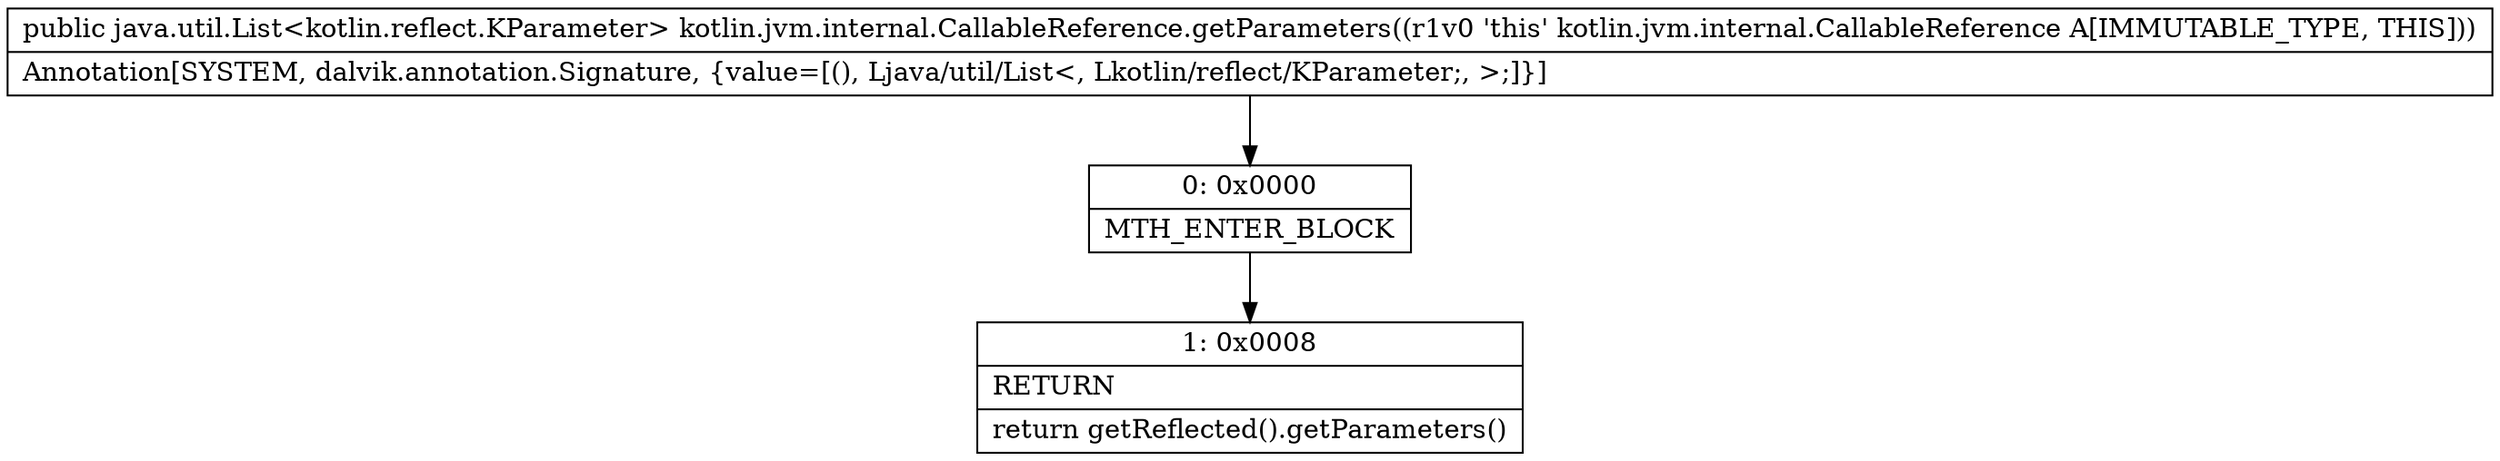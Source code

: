 digraph "CFG forkotlin.jvm.internal.CallableReference.getParameters()Ljava\/util\/List;" {
Node_0 [shape=record,label="{0\:\ 0x0000|MTH_ENTER_BLOCK\l}"];
Node_1 [shape=record,label="{1\:\ 0x0008|RETURN\l|return getReflected().getParameters()\l}"];
MethodNode[shape=record,label="{public java.util.List\<kotlin.reflect.KParameter\> kotlin.jvm.internal.CallableReference.getParameters((r1v0 'this' kotlin.jvm.internal.CallableReference A[IMMUTABLE_TYPE, THIS]))  | Annotation[SYSTEM, dalvik.annotation.Signature, \{value=[(), Ljava\/util\/List\<, Lkotlin\/reflect\/KParameter;, \>;]\}]\l}"];
MethodNode -> Node_0;
Node_0 -> Node_1;
}

